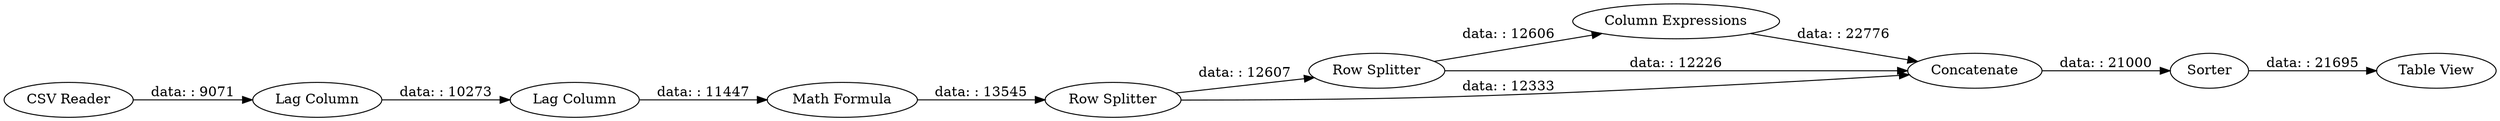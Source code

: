 digraph {
	"1151816972095119723_3" [label="Lag Column"]
	"1151816972095119723_9" [label="Table View"]
	"1151816972095119723_7" [label="Row Splitter"]
	"1151816972095119723_10" [label=Sorter]
	"1151816972095119723_4" [label="Column Expressions"]
	"1151816972095119723_5" [label="Row Splitter"]
	"1151816972095119723_8" [label=Concatenate]
	"1151816972095119723_2" [label="Lag Column"]
	"1151816972095119723_6" [label="Math Formula"]
	"1151816972095119723_1" [label="CSV Reader"]
	"1151816972095119723_8" -> "1151816972095119723_10" [label="data: : 21000"]
	"1151816972095119723_3" -> "1151816972095119723_6" [label="data: : 11447"]
	"1151816972095119723_4" -> "1151816972095119723_8" [label="data: : 22776"]
	"1151816972095119723_6" -> "1151816972095119723_5" [label="data: : 13545"]
	"1151816972095119723_10" -> "1151816972095119723_9" [label="data: : 21695"]
	"1151816972095119723_5" -> "1151816972095119723_8" [label="data: : 12333"]
	"1151816972095119723_1" -> "1151816972095119723_2" [label="data: : 9071"]
	"1151816972095119723_7" -> "1151816972095119723_8" [label="data: : 12226"]
	"1151816972095119723_7" -> "1151816972095119723_4" [label="data: : 12606"]
	"1151816972095119723_2" -> "1151816972095119723_3" [label="data: : 10273"]
	"1151816972095119723_5" -> "1151816972095119723_7" [label="data: : 12607"]
	rankdir=LR
}
